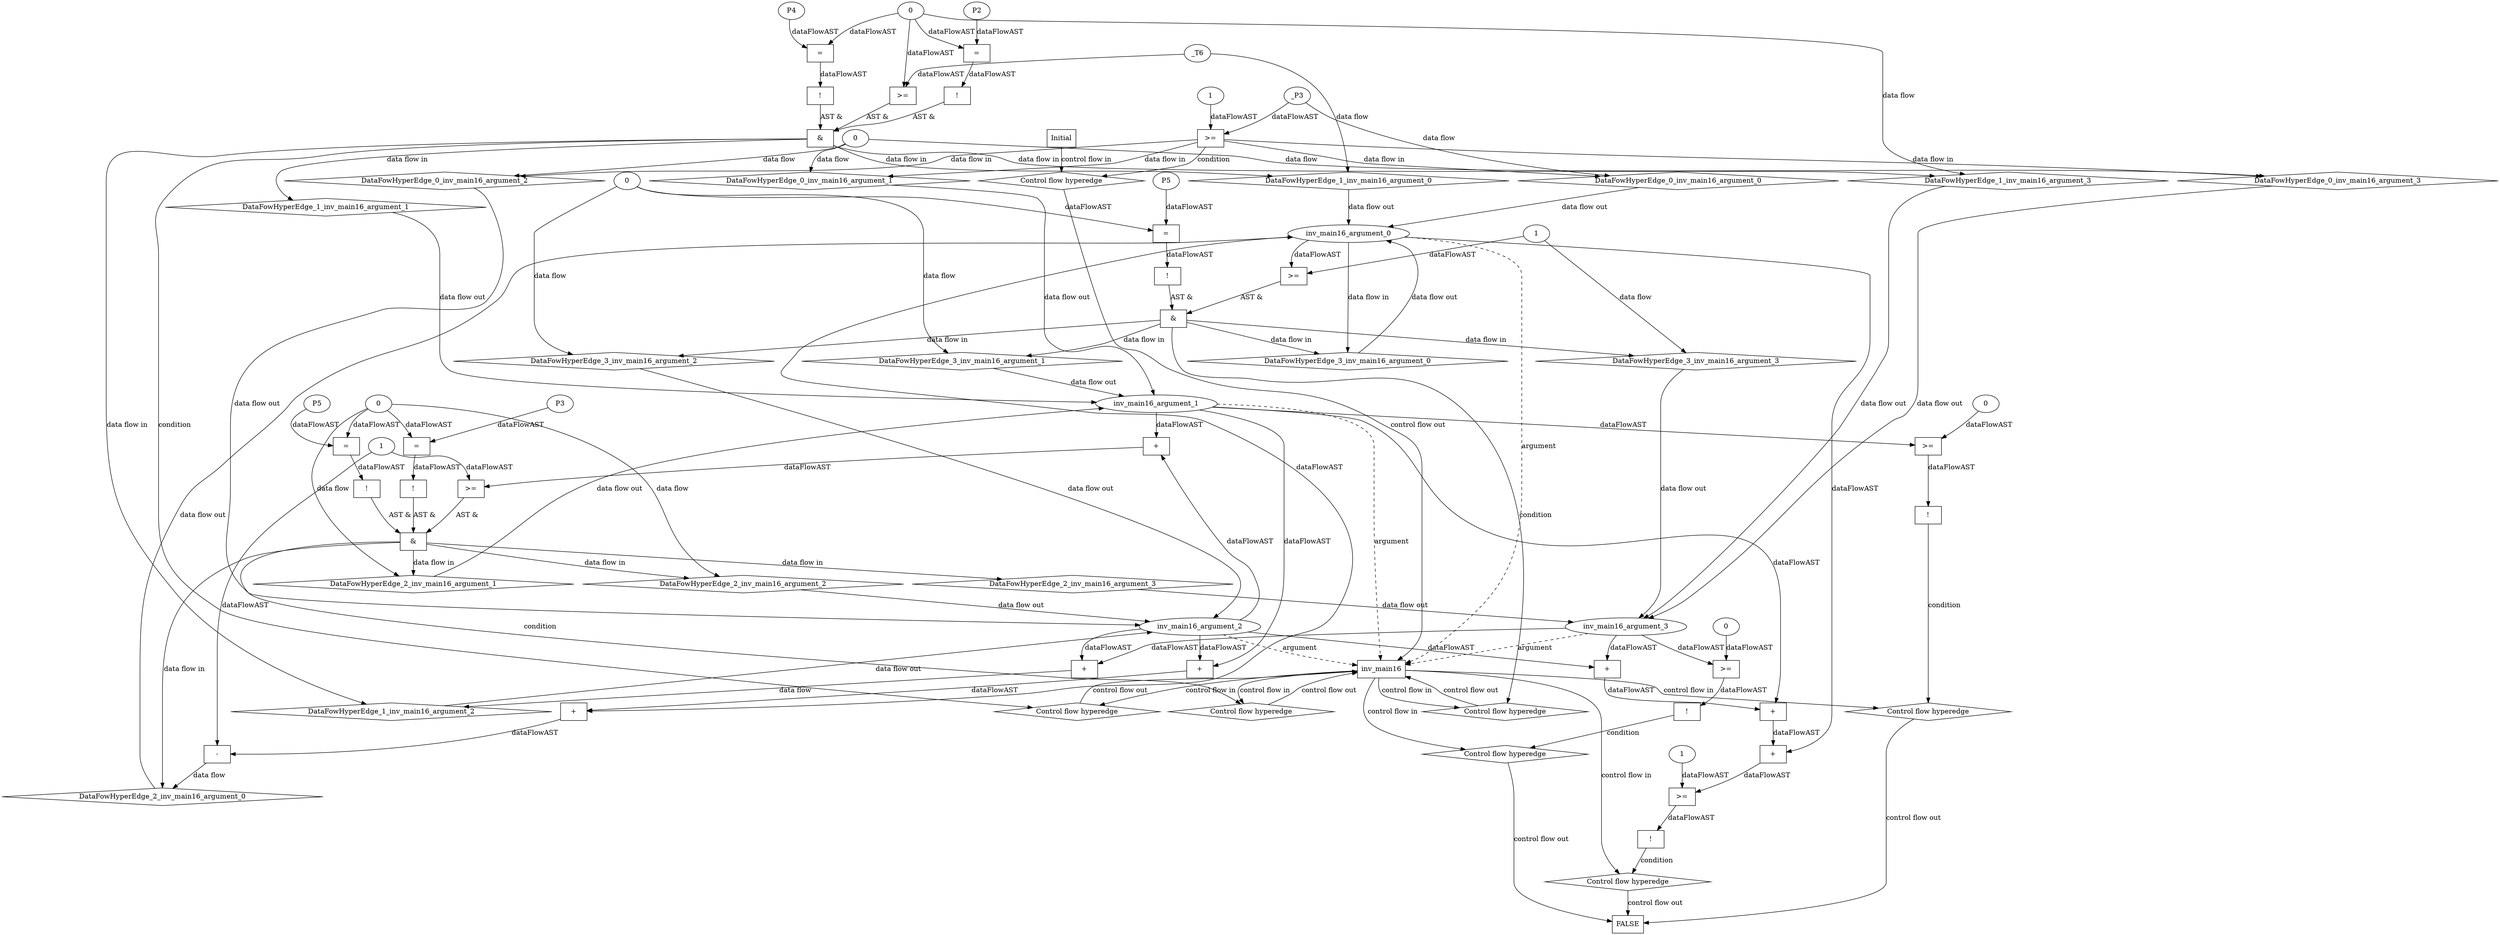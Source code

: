 digraph dag {
"inv_main16" [label="inv_main16" nodeName="inv_main16" class=cfn  shape="rect"];
FALSE [label="FALSE" nodeName=FALSE class=cfn  shape="rect"];
Initial [label="Initial" nodeName=Initial class=cfn  shape="rect"];
ControlFowHyperEdge_0 [label="Control flow hyperedge" nodeName=ControlFowHyperEdge_0 class=controlFlowHyperEdge shape="diamond"];
"Initial" -> ControlFowHyperEdge_0 [label="control flow in"]
ControlFowHyperEdge_0 -> "inv_main16" [label="control flow out"]
ControlFowHyperEdge_1 [label="Control flow hyperedge" nodeName=ControlFowHyperEdge_1 class=controlFlowHyperEdge shape="diamond"];
"inv_main16" -> ControlFowHyperEdge_1 [label="control flow in"]
ControlFowHyperEdge_1 -> "inv_main16" [label="control flow out"]
ControlFowHyperEdge_2 [label="Control flow hyperedge" nodeName=ControlFowHyperEdge_2 class=controlFlowHyperEdge shape="diamond"];
"inv_main16" -> ControlFowHyperEdge_2 [label="control flow in"]
ControlFowHyperEdge_2 -> "inv_main16" [label="control flow out"]
ControlFowHyperEdge_3 [label="Control flow hyperedge" nodeName=ControlFowHyperEdge_3 class=controlFlowHyperEdge shape="diamond"];
"inv_main16" -> ControlFowHyperEdge_3 [label="control flow in"]
ControlFowHyperEdge_3 -> "inv_main16" [label="control flow out"]
ControlFowHyperEdge_4 [label="Control flow hyperedge" nodeName=ControlFowHyperEdge_4 class=controlFlowHyperEdge shape="diamond"];
"inv_main16" -> ControlFowHyperEdge_4 [label="control flow in"]
ControlFowHyperEdge_4 -> "FALSE" [label="control flow out"]
ControlFowHyperEdge_5 [label="Control flow hyperedge" nodeName=ControlFowHyperEdge_5 class=controlFlowHyperEdge shape="diamond"];
"inv_main16" -> ControlFowHyperEdge_5 [label="control flow in"]
ControlFowHyperEdge_5 -> "FALSE" [label="control flow out"]
ControlFowHyperEdge_6 [label="Control flow hyperedge" nodeName=ControlFowHyperEdge_6 class=controlFlowHyperEdge shape="diamond"];
"inv_main16" -> ControlFowHyperEdge_6 [label="control flow in"]
ControlFowHyperEdge_6 -> "FALSE" [label="control flow out"]
"inv_main16_argument_0" [label="inv_main16_argument_0" nodeName=argument0 class=argument  head="inv_main16" shape="oval"];
"inv_main16_argument_0" -> "inv_main16"[label="argument" style="dashed"]
"inv_main16_argument_1" [label="inv_main16_argument_1" nodeName=argument1 class=argument  head="inv_main16" shape="oval"];
"inv_main16_argument_1" -> "inv_main16"[label="argument" style="dashed"]
"inv_main16_argument_2" [label="inv_main16_argument_2" nodeName=argument2 class=argument  head="inv_main16" shape="oval"];
"inv_main16_argument_2" -> "inv_main16"[label="argument" style="dashed"]
"inv_main16_argument_3" [label="inv_main16_argument_3" nodeName=argument3 class=argument  head="inv_main16" shape="oval"];
"inv_main16_argument_3" -> "inv_main16"[label="argument" style="dashed"]

"xxxinv_main16___Initial_0xxxguard_0_node_0" [label=">=" nodeName="xxxinv_main16___Initial_0xxxguard_0_node_0" class=Operator  shape="rect"];
"xxxinv_main16___Initial_0xxxguard_0_node_2" [label="1" nodeName="xxxinv_main16___Initial_0xxxguard_0_node_2" class=Literal ];
"xxxinv_main16___Initial_0xxxdataFlow_0_node_0" -> "xxxinv_main16___Initial_0xxxguard_0_node_0"[label="dataFlowAST"]
"xxxinv_main16___Initial_0xxxguard_0_node_2" -> "xxxinv_main16___Initial_0xxxguard_0_node_0"[label="dataFlowAST"]

"xxxinv_main16___Initial_0xxxguard_0_node_0" -> "ControlFowHyperEdge_0" [label="condition"];
"xxxinv_main16___Initial_0xxxdataFlow_0_node_0" [label="_P3" nodeName="xxxinv_main16___Initial_0xxxdataFlow_0_node_0" class=Constant ];

"xxxinv_main16___Initial_0xxxdataFlow_0_node_0" -> "DataFowHyperEdge_0_inv_main16_argument_0" [label="data flow"];
"xxxinv_main16___Initial_0xxxdataFlow1_node_0" [label="0" nodeName="xxxinv_main16___Initial_0xxxdataFlow1_node_0" class=Literal ];

"xxxinv_main16___Initial_0xxxdataFlow1_node_0" -> "DataFowHyperEdge_0_inv_main16_argument_1" [label="data flow"];

"xxxinv_main16___Initial_0xxxdataFlow1_node_0" -> "DataFowHyperEdge_0_inv_main16_argument_2" [label="data flow"];

"xxxinv_main16___Initial_0xxxdataFlow1_node_0" -> "DataFowHyperEdge_0_inv_main16_argument_3" [label="data flow"];
"xxxinv_main16___inv_main16_1xxx_and" [label="&" nodeName="xxxinv_main16___inv_main16_1xxx_and" class=Operator shape="rect"];
"xxxinv_main16___inv_main16_1xxxguard_0_node_0" [label="!" nodeName="xxxinv_main16___inv_main16_1xxxguard_0_node_0" class=Operator shape="rect"];
"xxxinv_main16___inv_main16_1xxxguard_0_node_1" [label="=" nodeName="xxxinv_main16___inv_main16_1xxxguard_0_node_1" class=Operator  shape="rect"];
"xxxinv_main16___inv_main16_1xxxguard_0_node_2" [label="P4" nodeName="xxxinv_main16___inv_main16_1xxxguard_0_node_2" class=Constant ];
"xxxinv_main16___inv_main16_1xxxguard_0_node_1" -> "xxxinv_main16___inv_main16_1xxxguard_0_node_0"[label="dataFlowAST"]
"xxxinv_main16___inv_main16_1xxxguard_0_node_2" -> "xxxinv_main16___inv_main16_1xxxguard_0_node_1"[label="dataFlowAST"]
"xxxinv_main16___inv_main16_1xxxdataFlow2_node_0" -> "xxxinv_main16___inv_main16_1xxxguard_0_node_1"[label="dataFlowAST"]

"xxxinv_main16___inv_main16_1xxxguard_0_node_0" -> "xxxinv_main16___inv_main16_1xxx_and" [label="AST &"];
"xxxinv_main16___inv_main16_1xxxguard1_node_0" [label="!" nodeName="xxxinv_main16___inv_main16_1xxxguard1_node_0" class=Operator shape="rect"];
"xxxinv_main16___inv_main16_1xxxguard1_node_1" [label="=" nodeName="xxxinv_main16___inv_main16_1xxxguard1_node_1" class=Operator  shape="rect"];
"xxxinv_main16___inv_main16_1xxxguard1_node_2" [label="P2" nodeName="xxxinv_main16___inv_main16_1xxxguard1_node_2" class=Constant ];
"xxxinv_main16___inv_main16_1xxxguard1_node_1" -> "xxxinv_main16___inv_main16_1xxxguard1_node_0"[label="dataFlowAST"]
"xxxinv_main16___inv_main16_1xxxguard1_node_2" -> "xxxinv_main16___inv_main16_1xxxguard1_node_1"[label="dataFlowAST"]
"xxxinv_main16___inv_main16_1xxxdataFlow2_node_0" -> "xxxinv_main16___inv_main16_1xxxguard1_node_1"[label="dataFlowAST"]

"xxxinv_main16___inv_main16_1xxxguard1_node_0" -> "xxxinv_main16___inv_main16_1xxx_and" [label="AST &"];
"xxxinv_main16___inv_main16_1xxxguard2_node_0" [label=">=" nodeName="xxxinv_main16___inv_main16_1xxxguard2_node_0" class=Operator  shape="rect"];
"xxxinv_main16___inv_main16_1xxxdataFlow_0_node_0" -> "xxxinv_main16___inv_main16_1xxxguard2_node_0"[label="dataFlowAST"]
"xxxinv_main16___inv_main16_1xxxdataFlow2_node_0" -> "xxxinv_main16___inv_main16_1xxxguard2_node_0"[label="dataFlowAST"]

"xxxinv_main16___inv_main16_1xxxguard2_node_0" -> "xxxinv_main16___inv_main16_1xxx_and" [label="AST &"];
"xxxinv_main16___inv_main16_1xxx_and" -> "ControlFowHyperEdge_1" [label="condition"];
"xxxinv_main16___inv_main16_1xxxdataFlow_0_node_0" [label="_T6" nodeName="xxxinv_main16___inv_main16_1xxxdataFlow_0_node_0" class=Constant ];

"xxxinv_main16___inv_main16_1xxxdataFlow_0_node_0" -> "DataFowHyperEdge_1_inv_main16_argument_0" [label="data flow"];
"xxxinv_main16___inv_main16_1xxxdataFlow1_node_0" [label="+" nodeName="xxxinv_main16___inv_main16_1xxxdataFlow1_node_0" class= Operator shape="rect"];
"inv_main16_argument_2" -> "xxxinv_main16___inv_main16_1xxxdataFlow1_node_0"[label="dataFlowAST"]
"inv_main16_argument_3" -> "xxxinv_main16___inv_main16_1xxxdataFlow1_node_0"[label="dataFlowAST"]

"xxxinv_main16___inv_main16_1xxxdataFlow1_node_0" -> "DataFowHyperEdge_1_inv_main16_argument_2" [label="data flow"];
"xxxinv_main16___inv_main16_1xxxdataFlow2_node_0" [label="0" nodeName="xxxinv_main16___inv_main16_1xxxdataFlow2_node_0" class=Literal ];

"xxxinv_main16___inv_main16_1xxxdataFlow2_node_0" -> "DataFowHyperEdge_1_inv_main16_argument_3" [label="data flow"];
"xxxinv_main16___inv_main16_2xxx_and" [label="&" nodeName="xxxinv_main16___inv_main16_2xxx_and" class=Operator shape="rect"];
"xxxinv_main16___inv_main16_2xxxguard_0_node_0" [label="!" nodeName="xxxinv_main16___inv_main16_2xxxguard_0_node_0" class=Operator shape="rect"];
"xxxinv_main16___inv_main16_2xxxguard_0_node_1" [label="=" nodeName="xxxinv_main16___inv_main16_2xxxguard_0_node_1" class=Operator  shape="rect"];
"xxxinv_main16___inv_main16_2xxxguard_0_node_2" [label="P5" nodeName="xxxinv_main16___inv_main16_2xxxguard_0_node_2" class=Constant ];
"xxxinv_main16___inv_main16_2xxxguard_0_node_1" -> "xxxinv_main16___inv_main16_2xxxguard_0_node_0"[label="dataFlowAST"]
"xxxinv_main16___inv_main16_2xxxguard_0_node_2" -> "xxxinv_main16___inv_main16_2xxxguard_0_node_1"[label="dataFlowAST"]
"xxxinv_main16___inv_main16_2xxxdataFlow1_node_0" -> "xxxinv_main16___inv_main16_2xxxguard_0_node_1"[label="dataFlowAST"]

"xxxinv_main16___inv_main16_2xxxguard_0_node_0" -> "xxxinv_main16___inv_main16_2xxx_and" [label="AST &"];
"xxxinv_main16___inv_main16_2xxxguard1_node_0" [label="!" nodeName="xxxinv_main16___inv_main16_2xxxguard1_node_0" class=Operator shape="rect"];
"xxxinv_main16___inv_main16_2xxxguard1_node_1" [label="=" nodeName="xxxinv_main16___inv_main16_2xxxguard1_node_1" class=Operator  shape="rect"];
"xxxinv_main16___inv_main16_2xxxguard1_node_2" [label="P3" nodeName="xxxinv_main16___inv_main16_2xxxguard1_node_2" class=Constant ];
"xxxinv_main16___inv_main16_2xxxguard1_node_1" -> "xxxinv_main16___inv_main16_2xxxguard1_node_0"[label="dataFlowAST"]
"xxxinv_main16___inv_main16_2xxxguard1_node_2" -> "xxxinv_main16___inv_main16_2xxxguard1_node_1"[label="dataFlowAST"]
"xxxinv_main16___inv_main16_2xxxdataFlow1_node_0" -> "xxxinv_main16___inv_main16_2xxxguard1_node_1"[label="dataFlowAST"]

"xxxinv_main16___inv_main16_2xxxguard1_node_0" -> "xxxinv_main16___inv_main16_2xxx_and" [label="AST &"];
"xxxinv_main16___inv_main16_2xxxguard2_node_0" [label=">=" nodeName="xxxinv_main16___inv_main16_2xxxguard2_node_0" class=Operator  shape="rect"];
"xxxinv_main16___inv_main16_2xxxguard2_node_1" [label="+" nodeName="xxxinv_main16___inv_main16_2xxxguard2_node_1" class= Operator shape="rect"];
"xxxinv_main16___inv_main16_2xxxguard2_node_1" -> "xxxinv_main16___inv_main16_2xxxguard2_node_0"[label="dataFlowAST"]
"xxxinv_main16___inv_main16_2xxxdataFlow_0_node_6" -> "xxxinv_main16___inv_main16_2xxxguard2_node_0"[label="dataFlowAST"]
"inv_main16_argument_1" -> "xxxinv_main16___inv_main16_2xxxguard2_node_1"[label="dataFlowAST"]
"inv_main16_argument_2" -> "xxxinv_main16___inv_main16_2xxxguard2_node_1"[label="dataFlowAST"]

"xxxinv_main16___inv_main16_2xxxguard2_node_0" -> "xxxinv_main16___inv_main16_2xxx_and" [label="AST &"];
"xxxinv_main16___inv_main16_2xxx_and" -> "ControlFowHyperEdge_2" [label="condition"];
"xxxinv_main16___inv_main16_2xxxdataFlow_0_node_0" [label="-" nodeName="xxxinv_main16___inv_main16_2xxxdataFlow_0_node_0" class= Operator shape="rect"];
"xxxinv_main16___inv_main16_2xxxdataFlow_0_node_1" [label="+" nodeName="xxxinv_main16___inv_main16_2xxxdataFlow_0_node_1" class= Operator shape="rect"];
"xxxinv_main16___inv_main16_2xxxdataFlow_0_node_2" [label="+" nodeName="xxxinv_main16___inv_main16_2xxxdataFlow_0_node_2" class= Operator shape="rect"];
"xxxinv_main16___inv_main16_2xxxdataFlow_0_node_6" [label="1" nodeName="xxxinv_main16___inv_main16_2xxxdataFlow_0_node_6" class=Literal ];
"xxxinv_main16___inv_main16_2xxxdataFlow_0_node_1" -> "xxxinv_main16___inv_main16_2xxxdataFlow_0_node_0"[label="dataFlowAST"]
"xxxinv_main16___inv_main16_2xxxdataFlow_0_node_6" -> "xxxinv_main16___inv_main16_2xxxdataFlow_0_node_0"[label="dataFlowAST"]
"xxxinv_main16___inv_main16_2xxxdataFlow_0_node_2" -> "xxxinv_main16___inv_main16_2xxxdataFlow_0_node_1"[label="dataFlowAST"]
"inv_main16_argument_0" -> "xxxinv_main16___inv_main16_2xxxdataFlow_0_node_1"[label="dataFlowAST"]
"inv_main16_argument_2" -> "xxxinv_main16___inv_main16_2xxxdataFlow_0_node_2"[label="dataFlowAST"]
"inv_main16_argument_1" -> "xxxinv_main16___inv_main16_2xxxdataFlow_0_node_2"[label="dataFlowAST"]

"xxxinv_main16___inv_main16_2xxxdataFlow_0_node_0" -> "DataFowHyperEdge_2_inv_main16_argument_0" [label="data flow"];
"xxxinv_main16___inv_main16_2xxxdataFlow1_node_0" [label="0" nodeName="xxxinv_main16___inv_main16_2xxxdataFlow1_node_0" class=Literal ];

"xxxinv_main16___inv_main16_2xxxdataFlow1_node_0" -> "DataFowHyperEdge_2_inv_main16_argument_1" [label="data flow"];

"xxxinv_main16___inv_main16_2xxxdataFlow1_node_0" -> "DataFowHyperEdge_2_inv_main16_argument_2" [label="data flow"];
"xxxinv_main16___inv_main16_3xxx_and" [label="&" nodeName="xxxinv_main16___inv_main16_3xxx_and" class=Operator shape="rect"];
"xxxinv_main16___inv_main16_3xxxguard_0_node_0" [label="!" nodeName="xxxinv_main16___inv_main16_3xxxguard_0_node_0" class=Operator shape="rect"];
"xxxinv_main16___inv_main16_3xxxguard_0_node_1" [label="=" nodeName="xxxinv_main16___inv_main16_3xxxguard_0_node_1" class=Operator  shape="rect"];
"xxxinv_main16___inv_main16_3xxxguard_0_node_2" [label="P5" nodeName="xxxinv_main16___inv_main16_3xxxguard_0_node_2" class=Constant ];
"xxxinv_main16___inv_main16_3xxxguard_0_node_1" -> "xxxinv_main16___inv_main16_3xxxguard_0_node_0"[label="dataFlowAST"]
"xxxinv_main16___inv_main16_3xxxguard_0_node_2" -> "xxxinv_main16___inv_main16_3xxxguard_0_node_1"[label="dataFlowAST"]
"xxxinv_main16___inv_main16_3xxxdataFlow_0_node_0" -> "xxxinv_main16___inv_main16_3xxxguard_0_node_1"[label="dataFlowAST"]

"xxxinv_main16___inv_main16_3xxxguard_0_node_0" -> "xxxinv_main16___inv_main16_3xxx_and" [label="AST &"];
"xxxinv_main16___inv_main16_3xxxguard1_node_0" [label=">=" nodeName="xxxinv_main16___inv_main16_3xxxguard1_node_0" class=Operator  shape="rect"];
"inv_main16_argument_0" -> "xxxinv_main16___inv_main16_3xxxguard1_node_0"[label="dataFlowAST"]
"xxxinv_main16___inv_main16_3xxxdataFlow2_node_0" -> "xxxinv_main16___inv_main16_3xxxguard1_node_0"[label="dataFlowAST"]

"xxxinv_main16___inv_main16_3xxxguard1_node_0" -> "xxxinv_main16___inv_main16_3xxx_and" [label="AST &"];
"xxxinv_main16___inv_main16_3xxx_and" -> "ControlFowHyperEdge_3" [label="condition"];
"xxxinv_main16___inv_main16_3xxxdataFlow_0_node_0" [label="0" nodeName="xxxinv_main16___inv_main16_3xxxdataFlow_0_node_0" class=Literal ];

"xxxinv_main16___inv_main16_3xxxdataFlow_0_node_0" -> "DataFowHyperEdge_3_inv_main16_argument_1" [label="data flow"];

"xxxinv_main16___inv_main16_3xxxdataFlow_0_node_0" -> "DataFowHyperEdge_3_inv_main16_argument_2" [label="data flow"];
"xxxinv_main16___inv_main16_3xxxdataFlow2_node_0" [label="1" nodeName="xxxinv_main16___inv_main16_3xxxdataFlow2_node_0" class=Literal ];

"xxxinv_main16___inv_main16_3xxxdataFlow2_node_0" -> "DataFowHyperEdge_3_inv_main16_argument_3" [label="data flow"];
"xxxFALSE___inv_main16_4xxxguard_0_node_0" [label="!" nodeName="xxxFALSE___inv_main16_4xxxguard_0_node_0" class=Operator shape="rect"];
"xxxFALSE___inv_main16_4xxxguard_0_node_1" [label=">=" nodeName="xxxFALSE___inv_main16_4xxxguard_0_node_1" class=Operator  shape="rect"];
"xxxFALSE___inv_main16_4xxxguard_0_node_3" [label="0" nodeName="xxxFALSE___inv_main16_4xxxguard_0_node_3" class=Literal ];
"xxxFALSE___inv_main16_4xxxguard_0_node_1" -> "xxxFALSE___inv_main16_4xxxguard_0_node_0"[label="dataFlowAST"]
"inv_main16_argument_3" -> "xxxFALSE___inv_main16_4xxxguard_0_node_1"[label="dataFlowAST"]
"xxxFALSE___inv_main16_4xxxguard_0_node_3" -> "xxxFALSE___inv_main16_4xxxguard_0_node_1"[label="dataFlowAST"]

"xxxFALSE___inv_main16_4xxxguard_0_node_0" -> "ControlFowHyperEdge_4" [label="condition"];
"xxxFALSE___inv_main16_5xxxguard_0_node_0" [label="!" nodeName="xxxFALSE___inv_main16_5xxxguard_0_node_0" class=Operator shape="rect"];
"xxxFALSE___inv_main16_5xxxguard_0_node_1" [label=">=" nodeName="xxxFALSE___inv_main16_5xxxguard_0_node_1" class=Operator  shape="rect"];
"xxxFALSE___inv_main16_5xxxguard_0_node_3" [label="0" nodeName="xxxFALSE___inv_main16_5xxxguard_0_node_3" class=Literal ];
"xxxFALSE___inv_main16_5xxxguard_0_node_1" -> "xxxFALSE___inv_main16_5xxxguard_0_node_0"[label="dataFlowAST"]
"inv_main16_argument_1" -> "xxxFALSE___inv_main16_5xxxguard_0_node_1"[label="dataFlowAST"]
"xxxFALSE___inv_main16_5xxxguard_0_node_3" -> "xxxFALSE___inv_main16_5xxxguard_0_node_1"[label="dataFlowAST"]

"xxxFALSE___inv_main16_5xxxguard_0_node_0" -> "ControlFowHyperEdge_5" [label="condition"];
"xxxFALSE___inv_main16_6xxxguard_0_node_0" [label="!" nodeName="xxxFALSE___inv_main16_6xxxguard_0_node_0" class=Operator shape="rect"];
"xxxFALSE___inv_main16_6xxxguard_0_node_1" [label=">=" nodeName="xxxFALSE___inv_main16_6xxxguard_0_node_1" class=Operator  shape="rect"];
"xxxFALSE___inv_main16_6xxxguard_0_node_2" [label="+" nodeName="xxxFALSE___inv_main16_6xxxguard_0_node_2" class= Operator shape="rect"];
"xxxFALSE___inv_main16_6xxxguard_0_node_3" [label="+" nodeName="xxxFALSE___inv_main16_6xxxguard_0_node_3" class= Operator shape="rect"];
"xxxFALSE___inv_main16_6xxxguard_0_node_4" [label="+" nodeName="xxxFALSE___inv_main16_6xxxguard_0_node_4" class= Operator shape="rect"];
"xxxFALSE___inv_main16_6xxxguard_0_node_9" [label="1" nodeName="xxxFALSE___inv_main16_6xxxguard_0_node_9" class=Literal ];
"xxxFALSE___inv_main16_6xxxguard_0_node_1" -> "xxxFALSE___inv_main16_6xxxguard_0_node_0"[label="dataFlowAST"]
"xxxFALSE___inv_main16_6xxxguard_0_node_2" -> "xxxFALSE___inv_main16_6xxxguard_0_node_1"[label="dataFlowAST"]
"xxxFALSE___inv_main16_6xxxguard_0_node_9" -> "xxxFALSE___inv_main16_6xxxguard_0_node_1"[label="dataFlowAST"]
"xxxFALSE___inv_main16_6xxxguard_0_node_3" -> "xxxFALSE___inv_main16_6xxxguard_0_node_2"[label="dataFlowAST"]
"inv_main16_argument_0" -> "xxxFALSE___inv_main16_6xxxguard_0_node_2"[label="dataFlowAST"]
"xxxFALSE___inv_main16_6xxxguard_0_node_4" -> "xxxFALSE___inv_main16_6xxxguard_0_node_3"[label="dataFlowAST"]
"inv_main16_argument_1" -> "xxxFALSE___inv_main16_6xxxguard_0_node_3"[label="dataFlowAST"]
"inv_main16_argument_2" -> "xxxFALSE___inv_main16_6xxxguard_0_node_4"[label="dataFlowAST"]
"inv_main16_argument_3" -> "xxxFALSE___inv_main16_6xxxguard_0_node_4"[label="dataFlowAST"]

"xxxFALSE___inv_main16_6xxxguard_0_node_0" -> "ControlFowHyperEdge_6" [label="condition"];
"DataFowHyperEdge_0_inv_main16_argument_0" [label="DataFowHyperEdge_0_inv_main16_argument_0" nodeName="DataFowHyperEdge_0_inv_main16_argument_0" class=DataFlowHyperedge shape="diamond"];
"DataFowHyperEdge_0_inv_main16_argument_0" -> "inv_main16_argument_0"[label="data flow out"]
"xxxinv_main16___Initial_0xxxguard_0_node_0" -> "DataFowHyperEdge_0_inv_main16_argument_0"[label="data flow in"]
"DataFowHyperEdge_0_inv_main16_argument_1" [label="DataFowHyperEdge_0_inv_main16_argument_1" nodeName="DataFowHyperEdge_0_inv_main16_argument_1" class=DataFlowHyperedge shape="diamond"];
"DataFowHyperEdge_0_inv_main16_argument_1" -> "inv_main16_argument_1"[label="data flow out"]
"xxxinv_main16___Initial_0xxxguard_0_node_0" -> "DataFowHyperEdge_0_inv_main16_argument_1"[label="data flow in"]
"DataFowHyperEdge_0_inv_main16_argument_2" [label="DataFowHyperEdge_0_inv_main16_argument_2" nodeName="DataFowHyperEdge_0_inv_main16_argument_2" class=DataFlowHyperedge shape="diamond"];
"DataFowHyperEdge_0_inv_main16_argument_2" -> "inv_main16_argument_2"[label="data flow out"]
"xxxinv_main16___Initial_0xxxguard_0_node_0" -> "DataFowHyperEdge_0_inv_main16_argument_2"[label="data flow in"]
"DataFowHyperEdge_0_inv_main16_argument_3" [label="DataFowHyperEdge_0_inv_main16_argument_3" nodeName="DataFowHyperEdge_0_inv_main16_argument_3" class=DataFlowHyperedge shape="diamond"];
"DataFowHyperEdge_0_inv_main16_argument_3" -> "inv_main16_argument_3"[label="data flow out"]
"xxxinv_main16___Initial_0xxxguard_0_node_0" -> "DataFowHyperEdge_0_inv_main16_argument_3"[label="data flow in"]
"DataFowHyperEdge_1_inv_main16_argument_0" [label="DataFowHyperEdge_1_inv_main16_argument_0" nodeName="DataFowHyperEdge_1_inv_main16_argument_0" class=DataFlowHyperedge shape="diamond"];
"DataFowHyperEdge_1_inv_main16_argument_0" -> "inv_main16_argument_0"[label="data flow out"]
"xxxinv_main16___inv_main16_1xxx_and" -> "DataFowHyperEdge_1_inv_main16_argument_0"[label="data flow in"]
"DataFowHyperEdge_1_inv_main16_argument_1" [label="DataFowHyperEdge_1_inv_main16_argument_1" nodeName="DataFowHyperEdge_1_inv_main16_argument_1" class=DataFlowHyperedge shape="diamond"];
"DataFowHyperEdge_1_inv_main16_argument_1" -> "inv_main16_argument_1"[label="data flow out"]
"xxxinv_main16___inv_main16_1xxx_and" -> "DataFowHyperEdge_1_inv_main16_argument_1"[label="data flow in"]
"DataFowHyperEdge_1_inv_main16_argument_2" [label="DataFowHyperEdge_1_inv_main16_argument_2" nodeName="DataFowHyperEdge_1_inv_main16_argument_2" class=DataFlowHyperedge shape="diamond"];
"DataFowHyperEdge_1_inv_main16_argument_2" -> "inv_main16_argument_2"[label="data flow out"]
"xxxinv_main16___inv_main16_1xxx_and" -> "DataFowHyperEdge_1_inv_main16_argument_2"[label="data flow in"]
"DataFowHyperEdge_1_inv_main16_argument_3" [label="DataFowHyperEdge_1_inv_main16_argument_3" nodeName="DataFowHyperEdge_1_inv_main16_argument_3" class=DataFlowHyperedge shape="diamond"];
"DataFowHyperEdge_1_inv_main16_argument_3" -> "inv_main16_argument_3"[label="data flow out"]
"xxxinv_main16___inv_main16_1xxx_and" -> "DataFowHyperEdge_1_inv_main16_argument_3"[label="data flow in"]
"DataFowHyperEdge_2_inv_main16_argument_0" [label="DataFowHyperEdge_2_inv_main16_argument_0" nodeName="DataFowHyperEdge_2_inv_main16_argument_0" class=DataFlowHyperedge shape="diamond"];
"DataFowHyperEdge_2_inv_main16_argument_0" -> "inv_main16_argument_0"[label="data flow out"]
"xxxinv_main16___inv_main16_2xxx_and" -> "DataFowHyperEdge_2_inv_main16_argument_0"[label="data flow in"]
"DataFowHyperEdge_2_inv_main16_argument_1" [label="DataFowHyperEdge_2_inv_main16_argument_1" nodeName="DataFowHyperEdge_2_inv_main16_argument_1" class=DataFlowHyperedge shape="diamond"];
"DataFowHyperEdge_2_inv_main16_argument_1" -> "inv_main16_argument_1"[label="data flow out"]
"xxxinv_main16___inv_main16_2xxx_and" -> "DataFowHyperEdge_2_inv_main16_argument_1"[label="data flow in"]
"DataFowHyperEdge_2_inv_main16_argument_2" [label="DataFowHyperEdge_2_inv_main16_argument_2" nodeName="DataFowHyperEdge_2_inv_main16_argument_2" class=DataFlowHyperedge shape="diamond"];
"DataFowHyperEdge_2_inv_main16_argument_2" -> "inv_main16_argument_2"[label="data flow out"]
"xxxinv_main16___inv_main16_2xxx_and" -> "DataFowHyperEdge_2_inv_main16_argument_2"[label="data flow in"]
"DataFowHyperEdge_2_inv_main16_argument_3" [label="DataFowHyperEdge_2_inv_main16_argument_3" nodeName="DataFowHyperEdge_2_inv_main16_argument_3" class=DataFlowHyperedge shape="diamond"];
"DataFowHyperEdge_2_inv_main16_argument_3" -> "inv_main16_argument_3"[label="data flow out"]
"xxxinv_main16___inv_main16_2xxx_and" -> "DataFowHyperEdge_2_inv_main16_argument_3"[label="data flow in"]
"DataFowHyperEdge_3_inv_main16_argument_0" [label="DataFowHyperEdge_3_inv_main16_argument_0" nodeName="DataFowHyperEdge_3_inv_main16_argument_0" class=DataFlowHyperedge shape="diamond"];
"DataFowHyperEdge_3_inv_main16_argument_0" -> "inv_main16_argument_0"[label="data flow out"]
"xxxinv_main16___inv_main16_3xxx_and" -> "DataFowHyperEdge_3_inv_main16_argument_0"[label="data flow in"]
"DataFowHyperEdge_3_inv_main16_argument_1" [label="DataFowHyperEdge_3_inv_main16_argument_1" nodeName="DataFowHyperEdge_3_inv_main16_argument_1" class=DataFlowHyperedge shape="diamond"];
"DataFowHyperEdge_3_inv_main16_argument_1" -> "inv_main16_argument_1"[label="data flow out"]
"xxxinv_main16___inv_main16_3xxx_and" -> "DataFowHyperEdge_3_inv_main16_argument_1"[label="data flow in"]
"DataFowHyperEdge_3_inv_main16_argument_2" [label="DataFowHyperEdge_3_inv_main16_argument_2" nodeName="DataFowHyperEdge_3_inv_main16_argument_2" class=DataFlowHyperedge shape="diamond"];
"DataFowHyperEdge_3_inv_main16_argument_2" -> "inv_main16_argument_2"[label="data flow out"]
"xxxinv_main16___inv_main16_3xxx_and" -> "DataFowHyperEdge_3_inv_main16_argument_2"[label="data flow in"]
"DataFowHyperEdge_3_inv_main16_argument_3" [label="DataFowHyperEdge_3_inv_main16_argument_3" nodeName="DataFowHyperEdge_3_inv_main16_argument_3" class=DataFlowHyperedge shape="diamond"];
"DataFowHyperEdge_3_inv_main16_argument_3" -> "inv_main16_argument_3"[label="data flow out"]
"xxxinv_main16___inv_main16_3xxx_and" -> "DataFowHyperEdge_3_inv_main16_argument_3"[label="data flow in"]
"inv_main16_argument_0" -> "DataFowHyperEdge_3_inv_main16_argument_0"[label="data flow in"]




}
